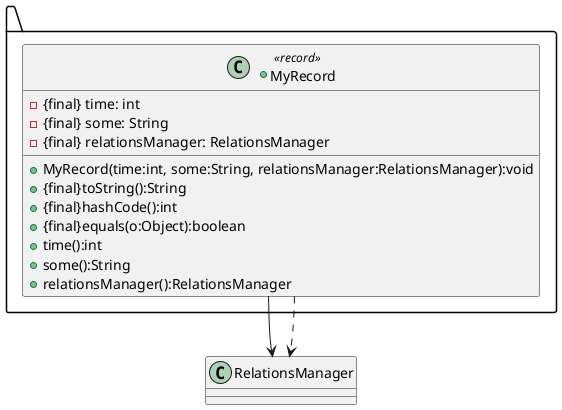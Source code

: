 @startuml
package .. {
	+class MyRecord <<record>>{
	-{final} time: int
	-{final} some: String
	-{final} relationsManager: RelationsManager
	+MyRecord(time:int, some:String, relationsManager:RelationsManager):void
	+{final}toString():String
	+{final}hashCode():int
	+{final}equals(o:Object):boolean
	+time():int
	+some():String
	+relationsManager():RelationsManager
	}

}
MyRecord-->RelationsManager
MyRecord..>RelationsManager
@enduml